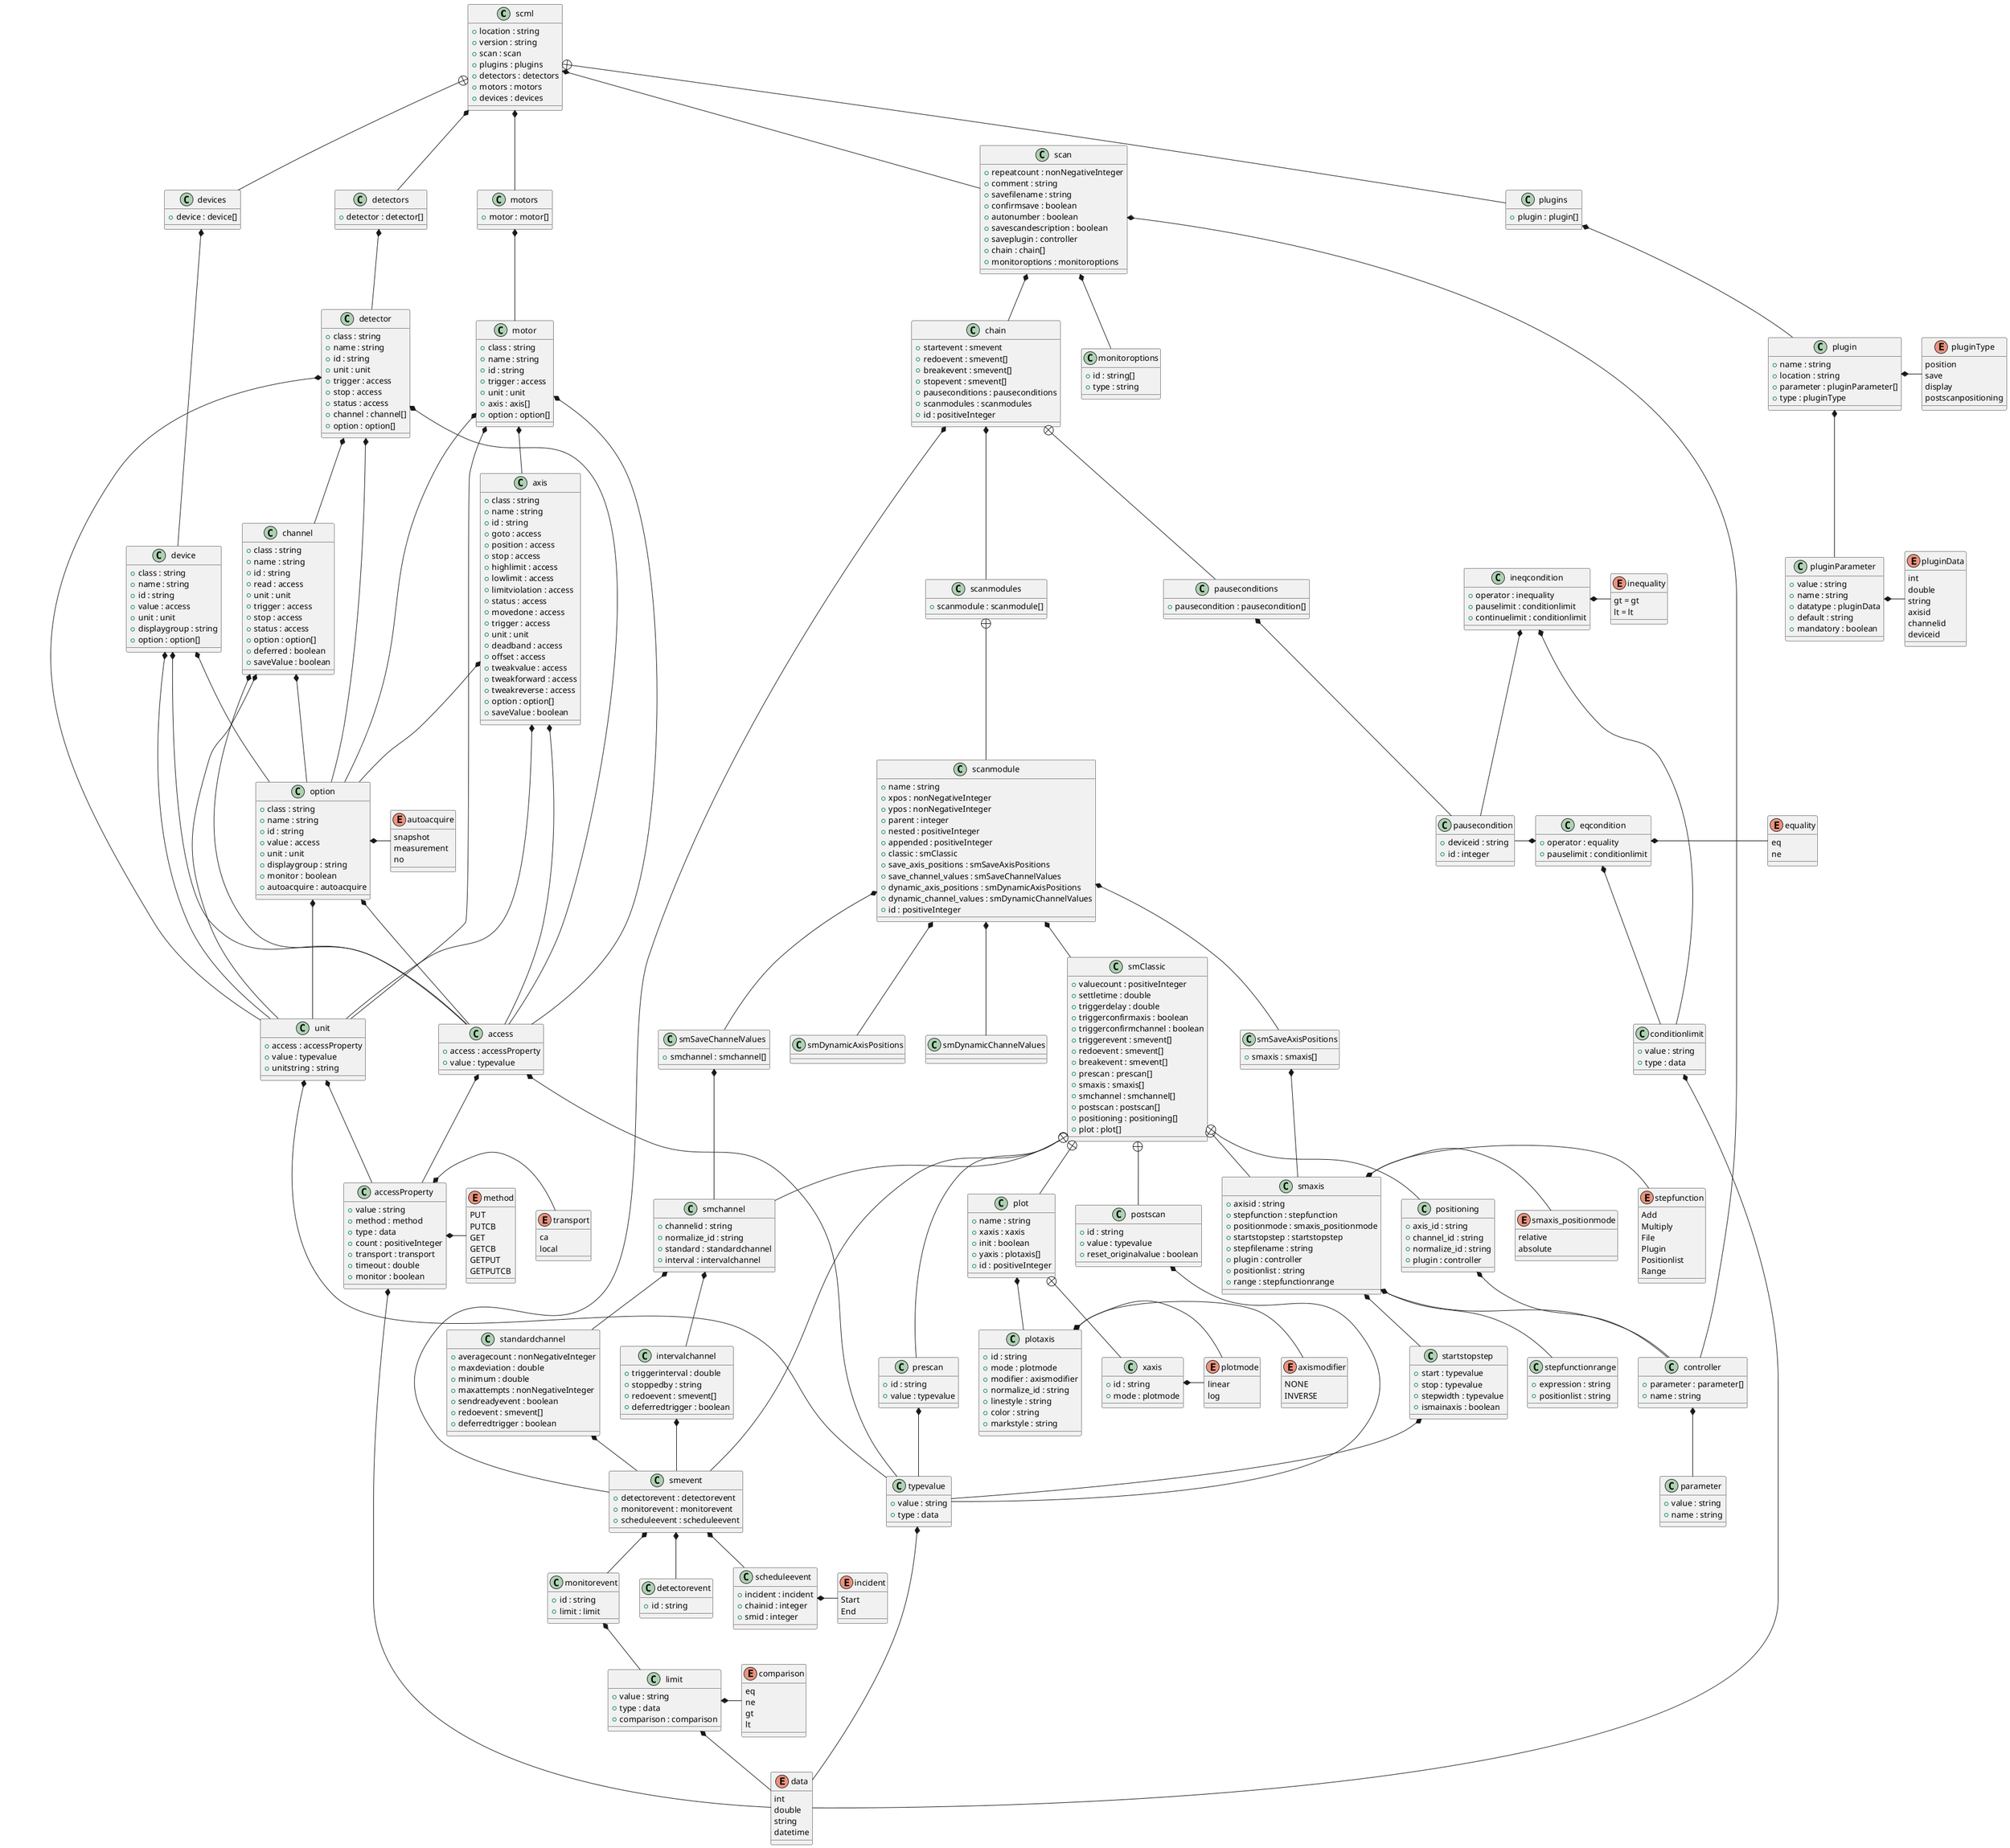 @startuml

class scml {
    +location : string
    +version : string
    +scan : scan
    +plugins : plugins
    +detectors : detectors
    +motors : motors
    +devices : devices
}
scml *-- scan
scml +-- plugins
scml *-- detectors
scml *-- motors
scml +-- devices

class plugins {
    +plugin : plugin[]
}
plugins *-- plugin

class devices {
    +device : device[]
}
devices *-- device

class scan {
    +repeatcount : nonNegativeInteger
    +comment : string
    +savefilename : string
    +confirmsave : boolean
    +autonumber : boolean
    +savescandescription : boolean
    +saveplugin : controller
    +chain : chain[]
    +monitoroptions : monitoroptions
}
scan *-- controller
scan *-- chain
scan *-- monitoroptions

class chain {
    +startevent : smevent
    +redoevent : smevent[]
    +breakevent : smevent[]
    +stopevent : smevent[]
    +pauseconditions : pauseconditions
    +scanmodules : scanmodules
    +id : positiveInteger
}
chain +-- pauseconditions
chain *-- scanmodules
chain *-- smevent

class pauseconditions {
    +pausecondition : pausecondition[]
}
pauseconditions *-- pausecondition

class detectors {
    +detector : detector[]
}
detectors *-- detector

class motors {
    +motor : motor[]
}
motors *-- motor

class scanmodules {
    +scanmodule : scanmodule[]
}
scanmodules +-- scanmodule

class scanmodule {
    +name : string
    +xpos : nonNegativeInteger
    +ypos : nonNegativeInteger
    +parent : integer
    +nested : positiveInteger
    +appended : positiveInteger
    +classic : smClassic
    +save_axis_positions : smSaveAxisPositions
    +save_channel_values : smSaveChannelValues
    +dynamic_axis_positions : smDynamicAxisPositions
    +dynamic_channel_values : smDynamicChannelValues
    +id : positiveInteger
}
scanmodule *-- smClassic
scanmodule *-- smSaveAxisPositions
scanmodule *-- smSaveChannelValues
scanmodule *-- smDynamicAxisPositions
scanmodule *-- smDynamicChannelValues

class access {
    +access : accessProperty
    +value : typevalue
}
access *-- accessProperty
access *-- typevalue

class accessProperty {
    +value : string
    +method : method
    +type : data
    +count : positiveInteger
    +transport : transport
    +timeout : double
    +monitor : boolean
}
accessProperty *- method
accessProperty *-- data
accessProperty *- transport

enum autoacquire {
    snapshot
    measurement
    no
}

class axis {
    +class : string
    +name : string
    +id : string
    +goto : access
    +position : access
    +stop : access
    +highlimit : access
    +lowlimit : access
    +limitviolation : access
    +status : access
    +movedone : access
    +trigger : access
    +unit : unit
    +deadband : access
    +offset : access
    +tweakvalue : access
    +tweakforward : access
    +tweakreverse : access
    +option : option[]
    +saveValue : boolean
}
axis *-- access
axis *-- option
axis *-- unit

enum axismodifier {
    NONE
    INVERSE
}

class channel {
    +class : string
    +name : string
    +id : string
    +read : access
    +unit : unit
    +trigger : access
    +stop : access
    +status : access
    +option : option[]
    +deferred : boolean
    +saveValue : boolean
}
channel *-- access
channel *-- unit
channel *--option

enum comparison {
    eq
    ne
    gt
    lt
}

class conditionlimit {
    +value : string
    +type : data
}
conditionlimit *-- data

class controller {
    +parameter : parameter[]
    +name : string
}
controller *-- parameter

enum data {
    int
    double
    string
    datetime
}

class detector {
    +class : string
    +name : string
    +id : string
    +unit : unit
    +trigger : access
    +stop : access
    +status : access
    +channel : channel[]
    +option : option[]
}
detector *-- unit
detector *-- access
detector *-- channel
detector *-- option

class detectorevent {
    +id : string
}

class device {
    +class : string
    +name : string
    +id : string
    +value : access
    +unit : unit
    +displaygroup : string
    +option : option[]
}
device *-- access
device *-- option
device *-- unit

class eqcondition {
    +operator : equality
    +pauselimit : conditionlimit
}
eqcondition *- pausecondition
eqcondition *- equality
eqcondition *-- conditionlimit

enum equality {
    eq
    ne
}

enum incident {
    Start
    End
}

class ineqcondition {
    +operator : inequality
    +pauselimit : conditionlimit
    +continuelimit : conditionlimit
}
ineqcondition *-- pausecondition
ineqcondition *- inequality
ineqcondition *-- conditionlimit

enum inequality {
    gt = gt
    lt = lt
}

class intervalchannel {
    +triggerinterval : double
    +stoppedby : string
    +redoevent : smevent[]
    +deferredtrigger : boolean
}
intervalchannel *-- smevent

class limit {
    +value : string
    +type : data
    +comparison : comparison
}
limit *- comparison
limit *-- data

enum method {
    PUT
    PUTCB
    GET
    GETCB
    GETPUT
    GETPUTCB
}

class monitorevent {
    +id : string
    +limit : limit
}
monitorevent *-- limit

class monitoroptions {
    +id : string[]
    +type : string
}

class motor {
    +class : string
    +name : string
    +id : string
    +trigger : access
    +unit : unit
    +axis : axis[]
    +option : option[]
}
motor *-- access
motor *-- unit
motor *-- axis
motor *-- option

class option {
    +class : string
    +name : string
    +id : string
    +value : access
    +unit : unit
    +displaygroup : string
    +monitor : boolean
    +autoacquire : autoacquire
}
option *-- access
option *-- unit
option *- autoacquire

class parameter {
    +value : string
    +name : string
}

class pausecondition {
    +deviceid : string
    +id : integer
}

class plot {
    +name : string
    +xaxis : xaxis
    +init : boolean
    +yaxis : plotaxis[]
    +id : positiveInteger
}
plot +-- xaxis
plot *-- plotaxis

class xaxis {
    +id : string
    +mode : plotmode
}
xaxis *- plotmode

class plotaxis {
    +id : string
    +mode : plotmode
    +modifier : axismodifier
    +normalize_id : string
    +linestyle : string
    +color : string
    +markstyle : string
}
plotaxis *- plotmode
plotaxis *- axismodifier

enum plotmode {
    linear
    log
}

class plugin {
    +name : string
    +location : string
    +parameter : pluginParameter[]
    +type : pluginType
}
plugin *-- pluginParameter
plugin *- pluginType

enum pluginData {
    int
    double
    string
    axisid
    channelid
    deviceid
}

class pluginParameter {
    +value : string
    +name : string
    +datatype : pluginData
    +default : string
    +mandatory : boolean
}
pluginParameter *- pluginData

enum pluginType {
    position
    save
    display
    postscanpositioning
}

class positioning {
    +axis_id : string
    +channel_id : string
    +normalize_id : string
    +plugin : controller
}
positioning *-- controller

class scheduleevent {
    +incident : incident
    +chainid : integer
    +smid : integer
}
scheduleevent *- incident

class smClassic {
    +valuecount : positiveInteger
    +settletime : double
    +triggerdelay : double
    +triggerconfirmaxis : boolean
    +triggerconfirmchannel : boolean
    +triggerevent : smevent[]
    +redoevent : smevent[]
    +breakevent : smevent[]
    +prescan : prescan[]
    +smaxis : smaxis[]
    +smchannel : smchannel[]
    +postscan : postscan[]
    +positioning : positioning[]
    +plot : plot[]
}
smClassic *-- smevent
smClassic +-- prescan
smClassic +-- smaxis
smClassic +-- smchannel
smClassic +-- postscan
smClassic +-- positioning
smClassic +-- plot

class prescan {
    +id : string
    +value : typevalue
}
prescan *-- typevalue

class postscan {
    +id : string
    +value : typevalue
    +reset_originalvalue : boolean
}
postscan *-- typevalue

class smDynamicAxisPositions {
}

class smDynamicChannelValues {
}

class smSaveAxisPositions {
    +smaxis : smaxis[]
}
smSaveAxisPositions *-- smaxis

class smSaveChannelValues {
    +smchannel : smchannel[]
}
smSaveChannelValues *-- smchannel

class smaxis {
    +axisid : string
    +stepfunction : stepfunction
    +positionmode : smaxis_positionmode
    +startstopstep : startstopstep
    +stepfilename : string
    +plugin : controller
    +positionlist : string
    +range : stepfunctionrange
}
smaxis *- stepfunction
smaxis *- smaxis_positionmode
smaxis *-- startstopstep
smaxis *-- controller
smaxis *-- stepfunctionrange

enum smaxis_positionmode {
    relative
    absolute
}

class smchannel {
    +channelid : string
    +normalize_id : string
    +standard : standardchannel
    +interval : intervalchannel
}
smchannel *-- standardchannel
smchannel *-- intervalchannel

class smevent {
    +detectorevent : detectorevent
    +monitorevent : monitorevent
    +scheduleevent : scheduleevent
}
smevent *-- detectorevent
smevent *-- monitorevent
smevent *-- scheduleevent

class standardchannel {
    +averagecount : nonNegativeInteger
    +maxdeviation : double
    +minimum : double
    +maxattempts : nonNegativeInteger
    +sendreadyevent : boolean
    +redoevent : smevent[]
    +deferredtrigger : boolean
}
standardchannel *-- smevent

class startstopstep {
    +start : typevalue
    +stop : typevalue
    +stepwidth : typevalue
    +ismainaxis : boolean
}
startstopstep *-- typevalue

enum stepfunction {
    Add
    Multiply
    File
    Plugin
    Positionlist
    Range
}

class stepfunctionrange {
    +expression : string
    +positionlist : string
}

enum transport {
    ca
    local
}

class typevalue {
    +value : string
    +type : data
}
typevalue *-- data

class unit {
    +access : accessProperty
    +value : typevalue
    +unitstring : string
}
unit *-- typevalue
unit *-- accessProperty

@enduml
